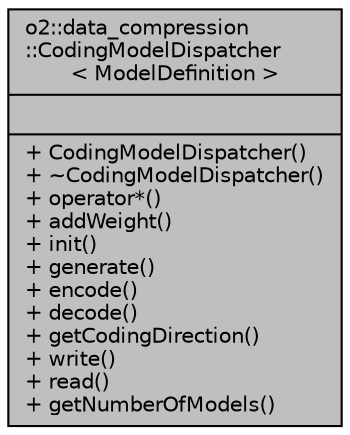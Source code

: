 digraph "o2::data_compression::CodingModelDispatcher&lt; ModelDefinition &gt;"
{
 // INTERACTIVE_SVG=YES
  bgcolor="transparent";
  edge [fontname="Helvetica",fontsize="10",labelfontname="Helvetica",labelfontsize="10"];
  node [fontname="Helvetica",fontsize="10",shape=record];
  Node1 [label="{o2::data_compression\l::CodingModelDispatcher\l\< ModelDefinition \>\n||+ CodingModelDispatcher()\l+ ~CodingModelDispatcher()\l+ operator*()\l+ addWeight()\l+ init()\l+ generate()\l+ encode()\l+ decode()\l+ getCodingDirection()\l+ write()\l+ read()\l+ getNumberOfModels()\l}",height=0.2,width=0.4,color="black", fillcolor="grey75", style="filled" fontcolor="black"];
}
